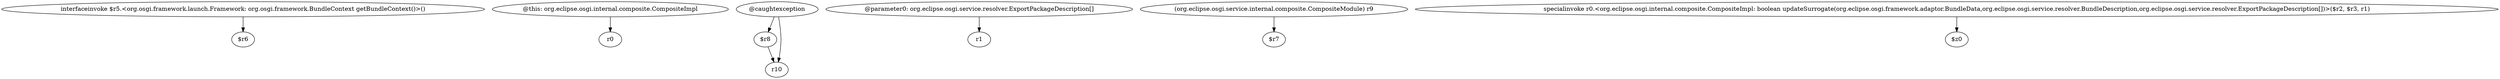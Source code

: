 digraph g {
0[label="interfaceinvoke $r5.<org.osgi.framework.launch.Framework: org.osgi.framework.BundleContext getBundleContext()>()"]
1[label="$r6"]
0->1[label=""]
2[label="@this: org.eclipse.osgi.internal.composite.CompositeImpl"]
3[label="r0"]
2->3[label=""]
4[label="$r8"]
5[label="r10"]
4->5[label=""]
6[label="@parameter0: org.eclipse.osgi.service.resolver.ExportPackageDescription[]"]
7[label="r1"]
6->7[label=""]
8[label="(org.eclipse.osgi.service.internal.composite.CompositeModule) r9"]
9[label="$r7"]
8->9[label=""]
10[label="@caughtexception"]
10->4[label=""]
11[label="specialinvoke r0.<org.eclipse.osgi.internal.composite.CompositeImpl: boolean updateSurrogate(org.eclipse.osgi.framework.adaptor.BundleData,org.eclipse.osgi.service.resolver.BundleDescription,org.eclipse.osgi.service.resolver.ExportPackageDescription[])>($r2, $r3, r1)"]
12[label="$z0"]
11->12[label=""]
10->5[label=""]
}
